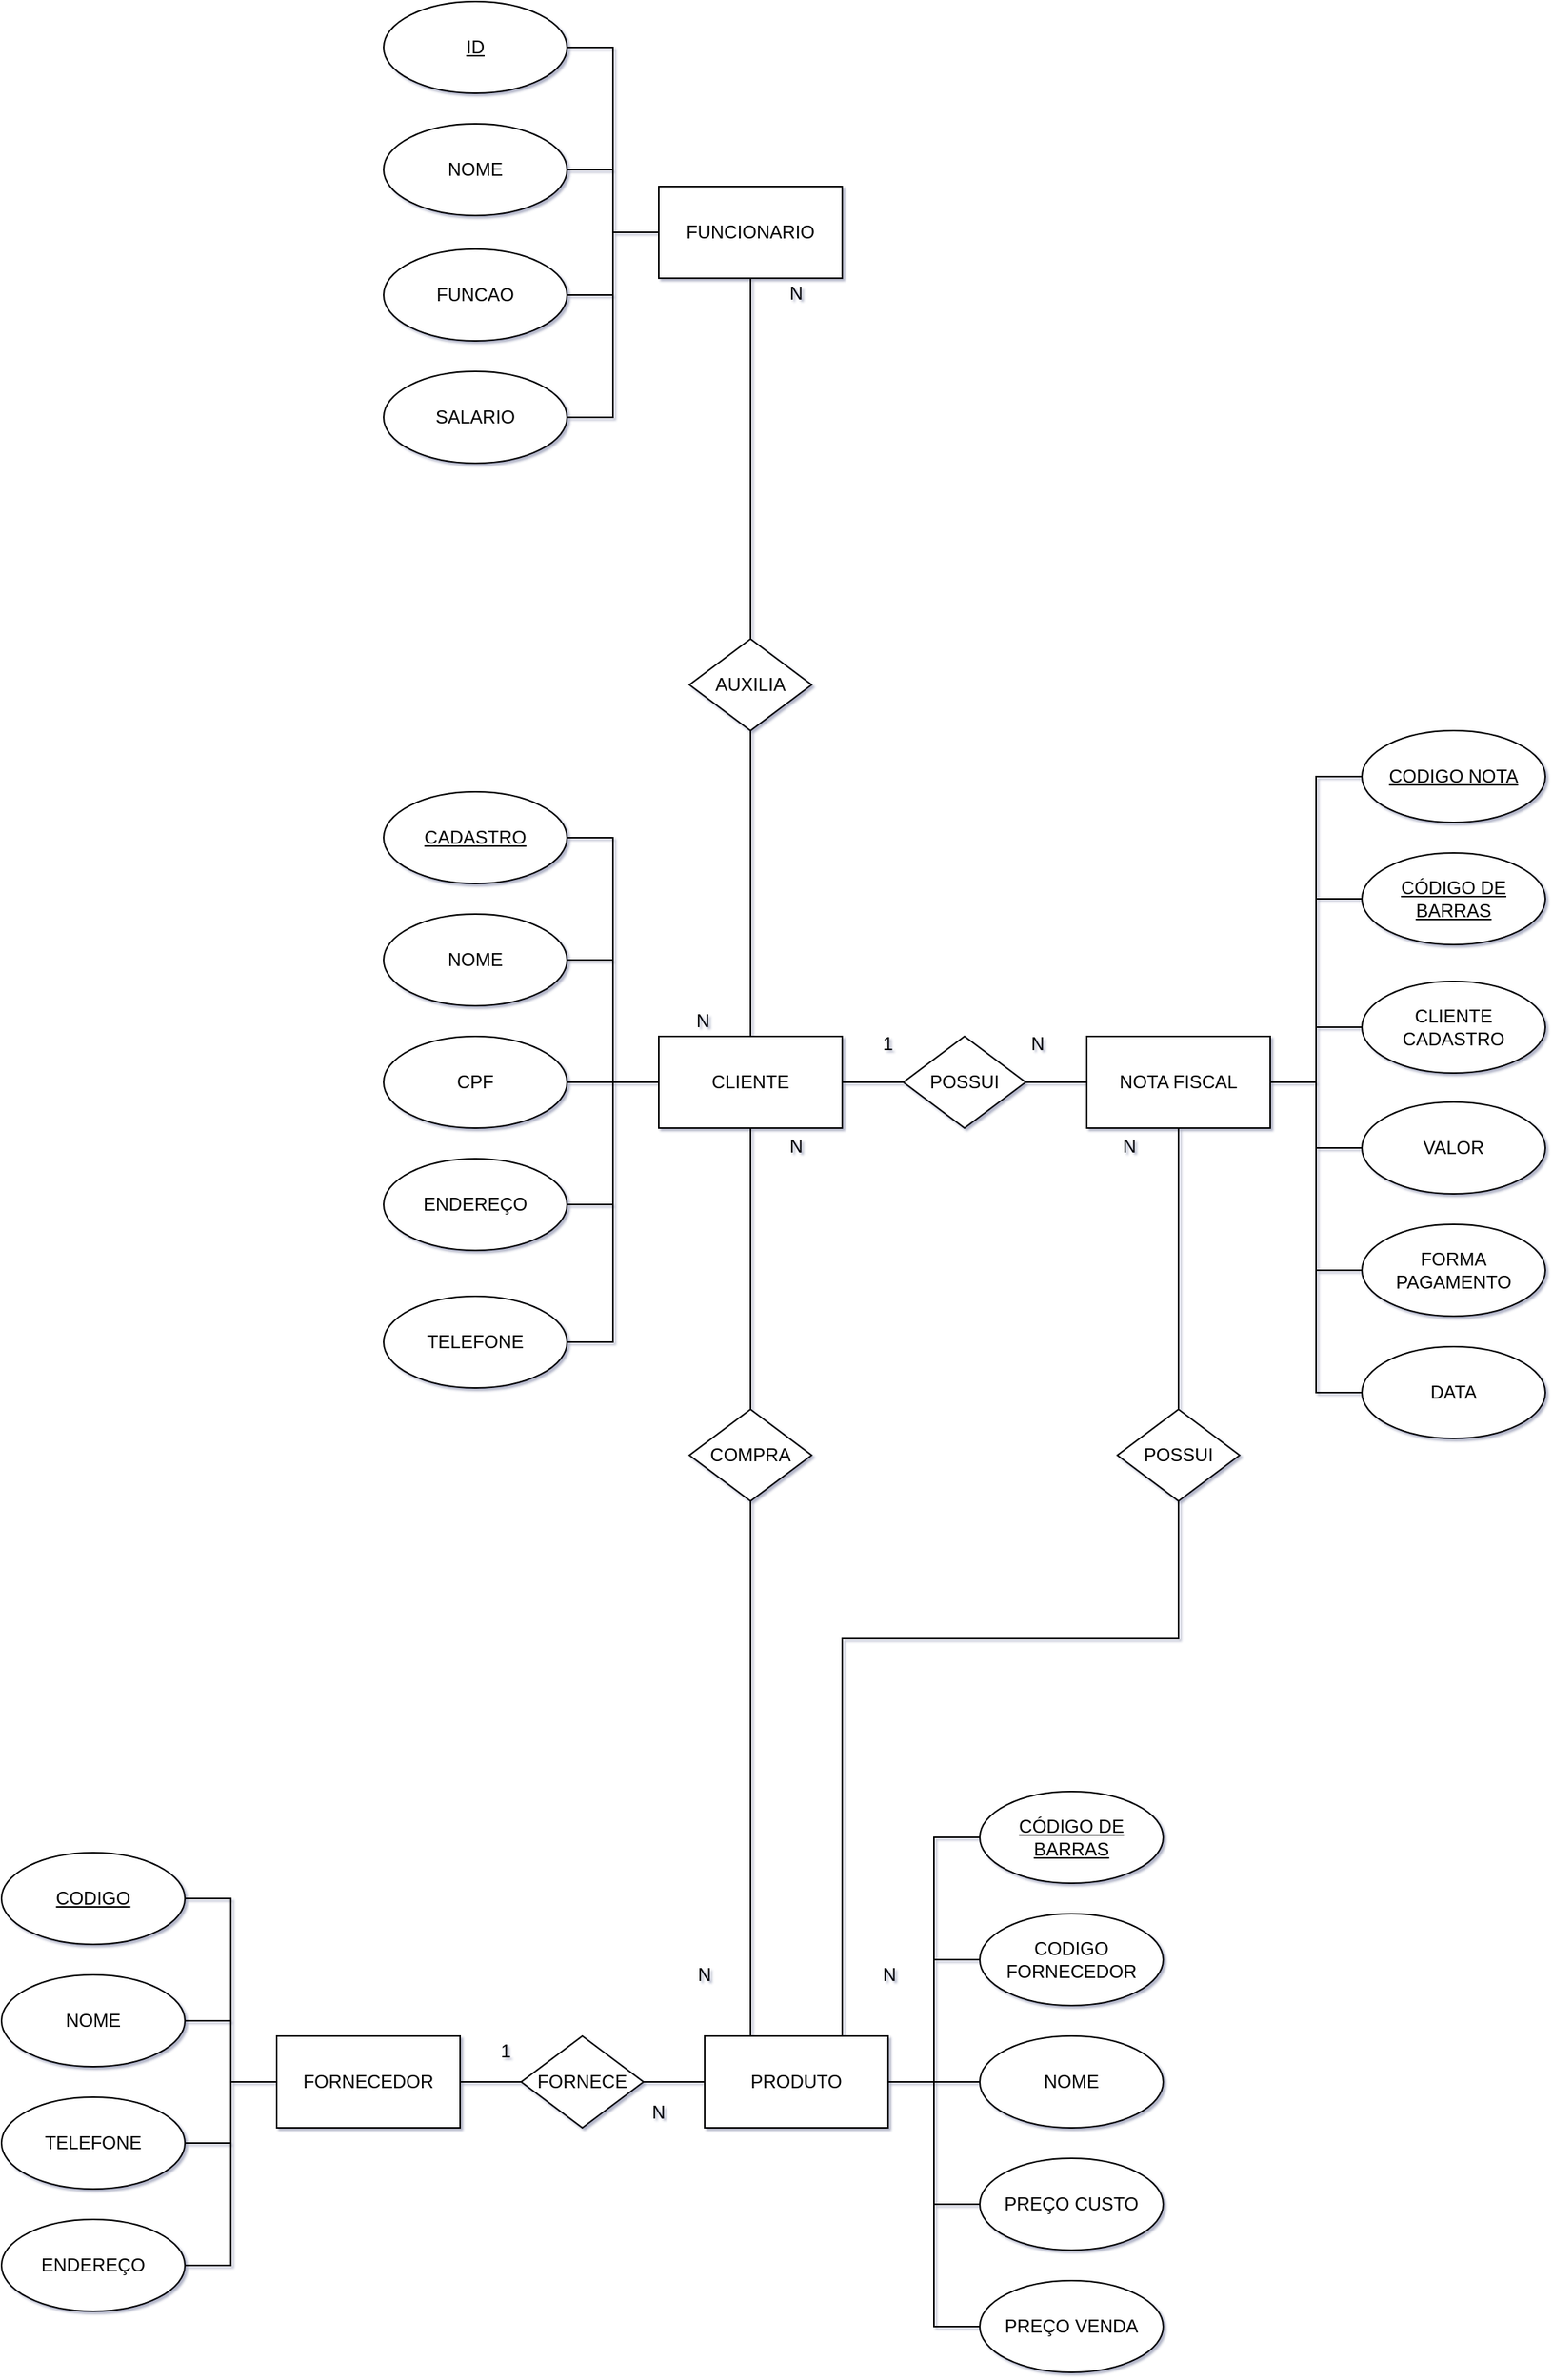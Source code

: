 <mxfile version="24.8.6">
  <diagram name="Página-1" id="gUZFFaJT5g_ATG_oWIYa">
    <mxGraphModel grid="1" page="0" gridSize="10" guides="1" tooltips="1" connect="1" arrows="1" fold="1" pageScale="1" pageWidth="1200" pageHeight="1600" background="#ffffff" math="0" shadow="1">
      <root>
        <mxCell id="0" />
        <mxCell id="1" parent="0" />
        <mxCell id="4R4Mdi_2hN0o20yMqo0G-1" value="CLIENTE" style="rounded=0;whiteSpace=wrap;html=1;" vertex="1" parent="1">
          <mxGeometry x="7" y="-494" width="120" height="60" as="geometry" />
        </mxCell>
        <mxCell id="4R4Mdi_2hN0o20yMqo0G-2" value="POSSUI" style="rhombus;whiteSpace=wrap;html=1;" vertex="1" parent="1">
          <mxGeometry x="167" y="-494" width="80" height="60" as="geometry" />
        </mxCell>
        <mxCell id="4R4Mdi_2hN0o20yMqo0G-3" value="NOTA FISCAL" style="rounded=0;whiteSpace=wrap;html=1;" vertex="1" parent="1">
          <mxGeometry x="287" y="-494" width="120" height="60" as="geometry" />
        </mxCell>
        <mxCell id="4R4Mdi_2hN0o20yMqo0G-4" value="FUNCIONARIO" style="rounded=0;whiteSpace=wrap;html=1;" vertex="1" parent="1">
          <mxGeometry x="7" y="-1050" width="120" height="60" as="geometry" />
        </mxCell>
        <mxCell id="4R4Mdi_2hN0o20yMqo0G-7" value="PRODUTO" style="rounded=0;whiteSpace=wrap;html=1;" vertex="1" parent="1">
          <mxGeometry x="37" y="160" width="120" height="60" as="geometry" />
        </mxCell>
        <mxCell id="4R4Mdi_2hN0o20yMqo0G-8" value="FORNECEDOR" style="rounded=0;whiteSpace=wrap;html=1;" vertex="1" parent="1">
          <mxGeometry x="-243" y="160" width="120" height="60" as="geometry" />
        </mxCell>
        <mxCell id="4R4Mdi_2hN0o20yMqo0G-9" value="FORNECE" style="rhombus;whiteSpace=wrap;html=1;" vertex="1" parent="1">
          <mxGeometry x="-83" y="160" width="80" height="60" as="geometry" />
        </mxCell>
        <mxCell id="4R4Mdi_2hN0o20yMqo0G-10" value="" style="endArrow=none;html=1;rounded=0;exitX=1;exitY=0.5;exitDx=0;exitDy=0;" edge="1" parent="1" source="4R4Mdi_2hN0o20yMqo0G-1" target="4R4Mdi_2hN0o20yMqo0G-2">
          <mxGeometry width="50" height="50" relative="1" as="geometry">
            <mxPoint x="97" y="-274" as="sourcePoint" />
            <mxPoint x="147" y="-324" as="targetPoint" />
          </mxGeometry>
        </mxCell>
        <mxCell id="4R4Mdi_2hN0o20yMqo0G-11" value="" style="endArrow=none;html=1;rounded=0;exitX=1;exitY=0.5;exitDx=0;exitDy=0;entryX=0;entryY=0.5;entryDx=0;entryDy=0;" edge="1" parent="1" source="4R4Mdi_2hN0o20yMqo0G-2" target="4R4Mdi_2hN0o20yMqo0G-3">
          <mxGeometry width="50" height="50" relative="1" as="geometry">
            <mxPoint x="147" y="-454" as="sourcePoint" />
            <mxPoint x="187" y="-454" as="targetPoint" />
          </mxGeometry>
        </mxCell>
        <mxCell id="4R4Mdi_2hN0o20yMqo0G-12" value="COMPRA" style="rhombus;whiteSpace=wrap;html=1;" vertex="1" parent="1">
          <mxGeometry x="27" y="-250" width="80" height="60" as="geometry" />
        </mxCell>
        <mxCell id="4R4Mdi_2hN0o20yMqo0G-13" value="" style="endArrow=none;html=1;rounded=0;exitX=0.5;exitY=0;exitDx=0;exitDy=0;entryX=0.5;entryY=1;entryDx=0;entryDy=0;" edge="1" parent="1" source="4R4Mdi_2hN0o20yMqo0G-12" target="4R4Mdi_2hN0o20yMqo0G-1">
          <mxGeometry width="50" height="50" relative="1" as="geometry">
            <mxPoint x="107" y="-194" as="sourcePoint" />
            <mxPoint x="157" y="-244" as="targetPoint" />
          </mxGeometry>
        </mxCell>
        <mxCell id="4R4Mdi_2hN0o20yMqo0G-14" value="" style="endArrow=none;html=1;rounded=0;entryX=0.5;entryY=1;entryDx=0;entryDy=0;exitX=0.25;exitY=0;exitDx=0;exitDy=0;" edge="1" parent="1" source="4R4Mdi_2hN0o20yMqo0G-7" target="4R4Mdi_2hN0o20yMqo0G-12">
          <mxGeometry width="50" height="50" relative="1" as="geometry">
            <mxPoint x="137" y="170" as="sourcePoint" />
            <mxPoint x="187" y="120" as="targetPoint" />
          </mxGeometry>
        </mxCell>
        <mxCell id="4R4Mdi_2hN0o20yMqo0G-15" value="" style="endArrow=none;html=1;rounded=0;exitX=1;exitY=0.5;exitDx=0;exitDy=0;entryX=0;entryY=0.5;entryDx=0;entryDy=0;" edge="1" parent="1" source="4R4Mdi_2hN0o20yMqo0G-8" target="4R4Mdi_2hN0o20yMqo0G-9">
          <mxGeometry width="50" height="50" relative="1" as="geometry">
            <mxPoint x="17" y="180" as="sourcePoint" />
            <mxPoint x="67" y="130" as="targetPoint" />
          </mxGeometry>
        </mxCell>
        <mxCell id="4R4Mdi_2hN0o20yMqo0G-16" value="" style="endArrow=none;html=1;rounded=0;exitX=1;exitY=0.5;exitDx=0;exitDy=0;entryX=0;entryY=0.5;entryDx=0;entryDy=0;" edge="1" parent="1" source="4R4Mdi_2hN0o20yMqo0G-9" target="4R4Mdi_2hN0o20yMqo0G-7">
          <mxGeometry width="50" height="50" relative="1" as="geometry">
            <mxPoint x="27" y="190" as="sourcePoint" />
            <mxPoint x="77" y="140" as="targetPoint" />
          </mxGeometry>
        </mxCell>
        <mxCell id="4R4Mdi_2hN0o20yMqo0G-19" value="AUXILIA" style="rhombus;whiteSpace=wrap;html=1;" vertex="1" parent="1">
          <mxGeometry x="27" y="-754" width="80" height="60" as="geometry" />
        </mxCell>
        <mxCell id="4R4Mdi_2hN0o20yMqo0G-20" value="" style="endArrow=none;html=1;rounded=0;exitX=0.5;exitY=1;exitDx=0;exitDy=0;entryX=0.5;entryY=0;entryDx=0;entryDy=0;" edge="1" parent="1" source="4R4Mdi_2hN0o20yMqo0G-4" target="4R4Mdi_2hN0o20yMqo0G-19">
          <mxGeometry width="50" height="50" relative="1" as="geometry">
            <mxPoint x="197" y="-780" as="sourcePoint" />
            <mxPoint x="77" y="-540" as="targetPoint" />
          </mxGeometry>
        </mxCell>
        <mxCell id="4R4Mdi_2hN0o20yMqo0G-21" value="" style="endArrow=none;html=1;rounded=0;entryX=0.5;entryY=0;entryDx=0;entryDy=0;exitX=0.5;exitY=1;exitDx=0;exitDy=0;" edge="1" parent="1" source="4R4Mdi_2hN0o20yMqo0G-19" target="4R4Mdi_2hN0o20yMqo0G-1">
          <mxGeometry width="50" height="50" relative="1" as="geometry">
            <mxPoint x="164" y="-710" as="sourcePoint" />
            <mxPoint x="64" y="-750" as="targetPoint" />
          </mxGeometry>
        </mxCell>
        <mxCell id="4R4Mdi_2hN0o20yMqo0G-22" value="N" style="text;strokeColor=none;align=center;fillColor=none;html=1;verticalAlign=middle;whiteSpace=wrap;rounded=0;" vertex="1" parent="1">
          <mxGeometry x="67" y="-990" width="60" height="20" as="geometry" />
        </mxCell>
        <mxCell id="4R4Mdi_2hN0o20yMqo0G-23" value="N" style="text;strokeColor=none;align=center;fillColor=none;html=1;verticalAlign=middle;whiteSpace=wrap;rounded=0;" vertex="1" parent="1">
          <mxGeometry x="6" y="-514" width="60" height="20" as="geometry" />
        </mxCell>
        <mxCell id="4R4Mdi_2hN0o20yMqo0G-26" value="N" style="text;strokeColor=none;align=center;fillColor=none;html=1;verticalAlign=middle;whiteSpace=wrap;rounded=0;" vertex="1" parent="1">
          <mxGeometry x="225" y="-499" width="60" height="20" as="geometry" />
        </mxCell>
        <mxCell id="4R4Mdi_2hN0o20yMqo0G-27" value="1" style="text;strokeColor=none;align=center;fillColor=none;html=1;verticalAlign=middle;whiteSpace=wrap;rounded=0;" vertex="1" parent="1">
          <mxGeometry x="127" y="-499" width="60" height="20" as="geometry" />
        </mxCell>
        <mxCell id="4R4Mdi_2hN0o20yMqo0G-28" value="&lt;u&gt;CADASTRO&lt;/u&gt;" style="ellipse;whiteSpace=wrap;html=1;" vertex="1" parent="1">
          <mxGeometry x="-173" y="-654" width="120" height="60" as="geometry" />
        </mxCell>
        <mxCell id="4R4Mdi_2hN0o20yMqo0G-29" value="NOME" style="ellipse;whiteSpace=wrap;html=1;" vertex="1" parent="1">
          <mxGeometry x="-173" y="-574" width="120" height="60" as="geometry" />
        </mxCell>
        <mxCell id="4R4Mdi_2hN0o20yMqo0G-30" value="CPF" style="ellipse;whiteSpace=wrap;html=1;" vertex="1" parent="1">
          <mxGeometry x="-173" y="-494" width="120" height="60" as="geometry" />
        </mxCell>
        <mxCell id="4R4Mdi_2hN0o20yMqo0G-31" value="ENDEREÇO" style="ellipse;whiteSpace=wrap;html=1;" vertex="1" parent="1">
          <mxGeometry x="-173" y="-414" width="120" height="60" as="geometry" />
        </mxCell>
        <mxCell id="4R4Mdi_2hN0o20yMqo0G-32" value="" style="edgeStyle=entityRelationEdgeStyle;fontSize=12;html=1;endArrow=none;endFill=0;rounded=0;exitX=1;exitY=0.5;exitDx=0;exitDy=0;entryX=0;entryY=0.5;entryDx=0;entryDy=0;" edge="1" parent="1" source="4R4Mdi_2hN0o20yMqo0G-28" target="4R4Mdi_2hN0o20yMqo0G-1">
          <mxGeometry width="100" height="100" relative="1" as="geometry">
            <mxPoint x="177" y="-184" as="sourcePoint" />
            <mxPoint x="277" y="-284" as="targetPoint" />
          </mxGeometry>
        </mxCell>
        <mxCell id="4R4Mdi_2hN0o20yMqo0G-33" value="" style="edgeStyle=entityRelationEdgeStyle;fontSize=12;html=1;endArrow=none;endFill=0;rounded=0;exitX=1;exitY=0.5;exitDx=0;exitDy=0;entryX=0;entryY=0.5;entryDx=0;entryDy=0;" edge="1" parent="1" source="4R4Mdi_2hN0o20yMqo0G-29" target="4R4Mdi_2hN0o20yMqo0G-1">
          <mxGeometry width="100" height="100" relative="1" as="geometry">
            <mxPoint x="-43" y="-284" as="sourcePoint" />
            <mxPoint x="17" y="-324" as="targetPoint" />
          </mxGeometry>
        </mxCell>
        <mxCell id="4R4Mdi_2hN0o20yMqo0G-34" value="" style="edgeStyle=entityRelationEdgeStyle;fontSize=12;html=1;endArrow=none;endFill=0;rounded=0;exitX=1;exitY=0.5;exitDx=0;exitDy=0;entryX=0;entryY=0.5;entryDx=0;entryDy=0;" edge="1" parent="1" source="4R4Mdi_2hN0o20yMqo0G-30" target="4R4Mdi_2hN0o20yMqo0G-1">
          <mxGeometry width="100" height="100" relative="1" as="geometry">
            <mxPoint x="-33" y="-354" as="sourcePoint" />
            <mxPoint x="27" y="-394" as="targetPoint" />
          </mxGeometry>
        </mxCell>
        <mxCell id="4R4Mdi_2hN0o20yMqo0G-35" value="" style="edgeStyle=entityRelationEdgeStyle;fontSize=12;html=1;endArrow=none;endFill=0;rounded=0;exitX=1;exitY=0.5;exitDx=0;exitDy=0;entryX=0;entryY=0.5;entryDx=0;entryDy=0;" edge="1" parent="1" source="4R4Mdi_2hN0o20yMqo0G-31" target="4R4Mdi_2hN0o20yMqo0G-1">
          <mxGeometry width="100" height="100" relative="1" as="geometry">
            <mxPoint x="-23" y="-344" as="sourcePoint" />
            <mxPoint x="37" y="-384" as="targetPoint" />
          </mxGeometry>
        </mxCell>
        <mxCell id="4R4Mdi_2hN0o20yMqo0G-36" value="&lt;u&gt;CODIGO NOTA&lt;/u&gt;" style="ellipse;whiteSpace=wrap;html=1;" vertex="1" parent="1">
          <mxGeometry x="467" y="-694" width="120" height="60" as="geometry" />
        </mxCell>
        <mxCell id="4R4Mdi_2hN0o20yMqo0G-37" value="VALOR" style="ellipse;whiteSpace=wrap;html=1;" vertex="1" parent="1">
          <mxGeometry x="467" y="-451" width="120" height="60" as="geometry" />
        </mxCell>
        <mxCell id="4R4Mdi_2hN0o20yMqo0G-38" value="FORMA PAGAMENTO" style="ellipse;whiteSpace=wrap;html=1;" vertex="1" parent="1">
          <mxGeometry x="467" y="-371" width="120" height="60" as="geometry" />
        </mxCell>
        <mxCell id="4R4Mdi_2hN0o20yMqo0G-39" value="DATA" style="ellipse;whiteSpace=wrap;html=1;" vertex="1" parent="1">
          <mxGeometry x="467" y="-291" width="120" height="60" as="geometry" />
        </mxCell>
        <mxCell id="4R4Mdi_2hN0o20yMqo0G-40" value="CLIENTE CADASTRO" style="ellipse;whiteSpace=wrap;html=1;" vertex="1" parent="1">
          <mxGeometry x="467" y="-530" width="120" height="60" as="geometry" />
        </mxCell>
        <mxCell id="4R4Mdi_2hN0o20yMqo0G-41" value="&lt;u&gt;CÓDIGO DE BARRAS&lt;/u&gt;" style="ellipse;whiteSpace=wrap;html=1;fontStyle=4" vertex="1" parent="1">
          <mxGeometry x="467" y="-614" width="120" height="60" as="geometry" />
        </mxCell>
        <mxCell id="4R4Mdi_2hN0o20yMqo0G-43" value="" style="edgeStyle=entityRelationEdgeStyle;fontSize=12;html=1;endArrow=none;endFill=0;rounded=0;exitX=0;exitY=0.5;exitDx=0;exitDy=0;entryX=1;entryY=0.5;entryDx=0;entryDy=0;" edge="1" parent="1" source="4R4Mdi_2hN0o20yMqo0G-36" target="4R4Mdi_2hN0o20yMqo0G-3">
          <mxGeometry width="100" height="100" relative="1" as="geometry">
            <mxPoint x="-43" y="-44" as="sourcePoint" />
            <mxPoint x="17" y="-464" as="targetPoint" />
            <Array as="points">
              <mxPoint x="367" y="-264" />
            </Array>
          </mxGeometry>
        </mxCell>
        <mxCell id="4R4Mdi_2hN0o20yMqo0G-44" value="" style="edgeStyle=entityRelationEdgeStyle;fontSize=12;html=1;endArrow=none;endFill=0;rounded=0;exitX=0;exitY=0.5;exitDx=0;exitDy=0;entryX=1;entryY=0.5;entryDx=0;entryDy=0;" edge="1" parent="1" source="4R4Mdi_2hN0o20yMqo0G-37" target="4R4Mdi_2hN0o20yMqo0G-3">
          <mxGeometry width="100" height="100" relative="1" as="geometry">
            <mxPoint x="477" y="-364" as="sourcePoint" />
            <mxPoint x="417" y="-464" as="targetPoint" />
            <Array as="points">
              <mxPoint x="377" y="-254" />
            </Array>
          </mxGeometry>
        </mxCell>
        <mxCell id="4R4Mdi_2hN0o20yMqo0G-45" value="" style="edgeStyle=entityRelationEdgeStyle;fontSize=12;html=1;endArrow=none;endFill=0;rounded=0;exitX=0;exitY=0.5;exitDx=0;exitDy=0;entryX=1;entryY=0.5;entryDx=0;entryDy=0;" edge="1" parent="1" source="4R4Mdi_2hN0o20yMqo0G-38" target="4R4Mdi_2hN0o20yMqo0G-3">
          <mxGeometry width="100" height="100" relative="1" as="geometry">
            <mxPoint x="477" y="-284" as="sourcePoint" />
            <mxPoint x="417" y="-464" as="targetPoint" />
            <Array as="points">
              <mxPoint x="387" y="-244" />
            </Array>
          </mxGeometry>
        </mxCell>
        <mxCell id="4R4Mdi_2hN0o20yMqo0G-46" value="" style="edgeStyle=entityRelationEdgeStyle;fontSize=12;html=1;endArrow=none;endFill=0;rounded=0;exitX=0;exitY=0.5;exitDx=0;exitDy=0;entryX=1;entryY=0.5;entryDx=0;entryDy=0;" edge="1" parent="1" source="4R4Mdi_2hN0o20yMqo0G-39" target="4R4Mdi_2hN0o20yMqo0G-3">
          <mxGeometry width="100" height="100" relative="1" as="geometry">
            <mxPoint x="487" y="-274" as="sourcePoint" />
            <mxPoint x="427" y="-454" as="targetPoint" />
            <Array as="points">
              <mxPoint x="397" y="-234" />
            </Array>
          </mxGeometry>
        </mxCell>
        <mxCell id="4R4Mdi_2hN0o20yMqo0G-47" value="" style="edgeStyle=entityRelationEdgeStyle;fontSize=12;html=1;endArrow=none;endFill=0;rounded=0;entryX=1;entryY=0.5;entryDx=0;entryDy=0;" edge="1" parent="1" source="4R4Mdi_2hN0o20yMqo0G-40" target="4R4Mdi_2hN0o20yMqo0G-3">
          <mxGeometry width="100" height="100" relative="1" as="geometry">
            <mxPoint x="497" y="-264" as="sourcePoint" />
            <mxPoint x="437" y="-444" as="targetPoint" />
            <Array as="points">
              <mxPoint x="407" y="-224" />
            </Array>
          </mxGeometry>
        </mxCell>
        <mxCell id="4R4Mdi_2hN0o20yMqo0G-48" value="" style="edgeStyle=entityRelationEdgeStyle;fontSize=12;html=1;endArrow=none;endFill=0;rounded=0;exitX=0;exitY=0.5;exitDx=0;exitDy=0;entryX=1;entryY=0.5;entryDx=0;entryDy=0;" edge="1" parent="1" source="4R4Mdi_2hN0o20yMqo0G-41" target="4R4Mdi_2hN0o20yMqo0G-3">
          <mxGeometry width="100" height="100" relative="1" as="geometry">
            <mxPoint x="507" y="-254" as="sourcePoint" />
            <mxPoint x="447" y="-434" as="targetPoint" />
            <Array as="points">
              <mxPoint x="417" y="-214" />
            </Array>
          </mxGeometry>
        </mxCell>
        <mxCell id="4R4Mdi_2hN0o20yMqo0G-50" value="&lt;u&gt;ID&lt;/u&gt;" style="ellipse;whiteSpace=wrap;html=1;" vertex="1" parent="1">
          <mxGeometry x="-173" y="-1171" width="120" height="60" as="geometry" />
        </mxCell>
        <mxCell id="4R4Mdi_2hN0o20yMqo0G-51" value="NOME" style="ellipse;whiteSpace=wrap;html=1;" vertex="1" parent="1">
          <mxGeometry x="-173" y="-1091" width="120" height="60" as="geometry" />
        </mxCell>
        <mxCell id="4R4Mdi_2hN0o20yMqo0G-53" value="SALARIO" style="ellipse;whiteSpace=wrap;html=1;" vertex="1" parent="1">
          <mxGeometry x="-173" y="-929" width="120" height="60" as="geometry" />
        </mxCell>
        <mxCell id="4R4Mdi_2hN0o20yMqo0G-55" value="" style="edgeStyle=entityRelationEdgeStyle;fontSize=12;html=1;endArrow=none;endFill=0;rounded=0;exitX=1;exitY=0.5;exitDx=0;exitDy=0;entryX=0;entryY=0.5;entryDx=0;entryDy=0;" edge="1" parent="1" source="4R4Mdi_2hN0o20yMqo0G-50" target="4R4Mdi_2hN0o20yMqo0G-4">
          <mxGeometry width="100" height="100" relative="1" as="geometry">
            <mxPoint x="87" y="-880" as="sourcePoint" />
            <mxPoint x="187" y="-980" as="targetPoint" />
            <Array as="points">
              <mxPoint x="-33" y="-960" />
              <mxPoint x="-53" y="-960" />
            </Array>
          </mxGeometry>
        </mxCell>
        <mxCell id="4R4Mdi_2hN0o20yMqo0G-56" value="" style="edgeStyle=entityRelationEdgeStyle;fontSize=12;html=1;endArrow=none;endFill=0;rounded=0;exitX=1;exitY=0.5;exitDx=0;exitDy=0;entryX=0;entryY=0.5;entryDx=0;entryDy=0;" edge="1" parent="1" source="4R4Mdi_2hN0o20yMqo0G-51" target="4R4Mdi_2hN0o20yMqo0G-4">
          <mxGeometry width="100" height="100" relative="1" as="geometry">
            <mxPoint x="-63" y="-950" as="sourcePoint" />
            <mxPoint x="17" y="-1010" as="targetPoint" />
            <Array as="points">
              <mxPoint x="-23" y="-950" />
              <mxPoint x="-43" y="-950" />
            </Array>
          </mxGeometry>
        </mxCell>
        <mxCell id="4R4Mdi_2hN0o20yMqo0G-74" value="&lt;u&gt;CODIGO&lt;/u&gt;" style="ellipse;whiteSpace=wrap;html=1;" vertex="1" parent="1">
          <mxGeometry x="-423" y="40" width="120" height="60" as="geometry" />
        </mxCell>
        <mxCell id="4R4Mdi_2hN0o20yMqo0G-75" value="NOME" style="ellipse;whiteSpace=wrap;html=1;" vertex="1" parent="1">
          <mxGeometry x="-423" y="120" width="120" height="60" as="geometry" />
        </mxCell>
        <mxCell id="4R4Mdi_2hN0o20yMqo0G-76" value="TELEFONE" style="ellipse;whiteSpace=wrap;html=1;" vertex="1" parent="1">
          <mxGeometry x="-423" y="200" width="120" height="60" as="geometry" />
        </mxCell>
        <mxCell id="4R4Mdi_2hN0o20yMqo0G-77" value="ENDEREÇO" style="ellipse;whiteSpace=wrap;html=1;" vertex="1" parent="1">
          <mxGeometry x="-423" y="280" width="120" height="60" as="geometry" />
        </mxCell>
        <mxCell id="4R4Mdi_2hN0o20yMqo0G-78" value="" style="edgeStyle=entityRelationEdgeStyle;fontSize=12;html=1;endArrow=none;endFill=0;rounded=0;exitX=1;exitY=0.5;exitDx=0;exitDy=0;entryX=0;entryY=0.5;entryDx=0;entryDy=0;" edge="1" parent="1" source="4R4Mdi_2hN0o20yMqo0G-74" target="4R4Mdi_2hN0o20yMqo0G-8">
          <mxGeometry width="100" height="100" relative="1" as="geometry">
            <mxPoint x="-183" y="40" as="sourcePoint" />
            <mxPoint x="-123" y="-40" as="targetPoint" />
            <Array as="points">
              <mxPoint x="-183" y="60" />
            </Array>
          </mxGeometry>
        </mxCell>
        <mxCell id="4R4Mdi_2hN0o20yMqo0G-79" value="" style="edgeStyle=entityRelationEdgeStyle;fontSize=12;html=1;endArrow=none;endFill=0;rounded=0;exitX=1;exitY=0.5;exitDx=0;exitDy=0;entryX=0;entryY=0.5;entryDx=0;entryDy=0;" edge="1" parent="1" source="4R4Mdi_2hN0o20yMqo0G-75" target="4R4Mdi_2hN0o20yMqo0G-8">
          <mxGeometry width="100" height="100" relative="1" as="geometry">
            <mxPoint x="-293" y="300" as="sourcePoint" />
            <mxPoint x="-243" y="190" as="targetPoint" />
            <Array as="points">
              <mxPoint x="-173" y="70" />
            </Array>
          </mxGeometry>
        </mxCell>
        <mxCell id="4R4Mdi_2hN0o20yMqo0G-80" value="" style="edgeStyle=entityRelationEdgeStyle;fontSize=12;html=1;endArrow=none;endFill=0;rounded=0;exitX=1;exitY=0.5;exitDx=0;exitDy=0;entryX=0;entryY=0.5;entryDx=0;entryDy=0;" edge="1" parent="1" source="4R4Mdi_2hN0o20yMqo0G-76" target="4R4Mdi_2hN0o20yMqo0G-8">
          <mxGeometry width="100" height="100" relative="1" as="geometry">
            <mxPoint x="-283" y="310" as="sourcePoint" />
            <mxPoint x="-223" y="210" as="targetPoint" />
            <Array as="points">
              <mxPoint x="-163" y="80" />
            </Array>
          </mxGeometry>
        </mxCell>
        <mxCell id="4R4Mdi_2hN0o20yMqo0G-81" value="" style="edgeStyle=entityRelationEdgeStyle;fontSize=12;html=1;endArrow=none;endFill=0;rounded=0;exitX=1;exitY=0.5;exitDx=0;exitDy=0;entryX=0;entryY=0.5;entryDx=0;entryDy=0;" edge="1" parent="1" source="4R4Mdi_2hN0o20yMqo0G-77" target="4R4Mdi_2hN0o20yMqo0G-8">
          <mxGeometry width="100" height="100" relative="1" as="geometry">
            <mxPoint x="-273" y="320" as="sourcePoint" />
            <mxPoint x="-213" y="220" as="targetPoint" />
            <Array as="points">
              <mxPoint x="-153" y="90" />
            </Array>
          </mxGeometry>
        </mxCell>
        <mxCell id="4R4Mdi_2hN0o20yMqo0G-82" value="&lt;u&gt;CÓDIGO DE BARRAS&lt;/u&gt;" style="ellipse;whiteSpace=wrap;html=1;" vertex="1" parent="1">
          <mxGeometry x="217" width="120" height="60" as="geometry" />
        </mxCell>
        <mxCell id="4R4Mdi_2hN0o20yMqo0G-83" value="NOME" style="ellipse;whiteSpace=wrap;html=1;" vertex="1" parent="1">
          <mxGeometry x="217" y="160" width="120" height="60" as="geometry" />
        </mxCell>
        <mxCell id="4R4Mdi_2hN0o20yMqo0G-86" value="CODIGO FORNECEDOR" style="ellipse;whiteSpace=wrap;html=1;" vertex="1" parent="1">
          <mxGeometry x="217" y="80" width="120" height="60" as="geometry" />
        </mxCell>
        <mxCell id="4R4Mdi_2hN0o20yMqo0G-88" value="PREÇO CUSTO" style="ellipse;whiteSpace=wrap;html=1;" vertex="1" parent="1">
          <mxGeometry x="217" y="240" width="120" height="60" as="geometry" />
        </mxCell>
        <mxCell id="4R4Mdi_2hN0o20yMqo0G-89" value="PREÇO VENDA" style="ellipse;whiteSpace=wrap;html=1;" vertex="1" parent="1">
          <mxGeometry x="217" y="320" width="120" height="60" as="geometry" />
        </mxCell>
        <mxCell id="4R4Mdi_2hN0o20yMqo0G-91" value="" style="edgeStyle=entityRelationEdgeStyle;fontSize=12;html=1;endArrow=none;endFill=0;rounded=0;exitX=0;exitY=0.5;exitDx=0;exitDy=0;entryX=1;entryY=0.5;entryDx=0;entryDy=0;" edge="1" parent="1" source="4R4Mdi_2hN0o20yMqo0G-82" target="4R4Mdi_2hN0o20yMqo0G-7">
          <mxGeometry width="100" height="100" relative="1" as="geometry">
            <mxPoint x="-293" y="540" as="sourcePoint" />
            <mxPoint x="-233" y="200" as="targetPoint" />
            <Array as="points">
              <mxPoint x="-143" y="100" />
            </Array>
          </mxGeometry>
        </mxCell>
        <mxCell id="4R4Mdi_2hN0o20yMqo0G-92" value="" style="edgeStyle=entityRelationEdgeStyle;fontSize=12;html=1;endArrow=none;endFill=0;rounded=0;exitX=0;exitY=0.5;exitDx=0;exitDy=0;entryX=1;entryY=0.5;entryDx=0;entryDy=0;" edge="1" parent="1" source="4R4Mdi_2hN0o20yMqo0G-83" target="4R4Mdi_2hN0o20yMqo0G-7">
          <mxGeometry width="100" height="100" relative="1" as="geometry">
            <mxPoint x="-13" y="300" as="sourcePoint" />
            <mxPoint x="47" y="200" as="targetPoint" />
            <Array as="points">
              <mxPoint x="-133" y="110" />
            </Array>
          </mxGeometry>
        </mxCell>
        <mxCell id="4R4Mdi_2hN0o20yMqo0G-95" value="" style="edgeStyle=entityRelationEdgeStyle;fontSize=12;html=1;endArrow=none;endFill=0;rounded=0;entryX=1;entryY=0.5;entryDx=0;entryDy=0;exitX=0;exitY=0.5;exitDx=0;exitDy=0;" edge="1" parent="1" source="4R4Mdi_2hN0o20yMqo0G-86" target="4R4Mdi_2hN0o20yMqo0G-7">
          <mxGeometry width="100" height="100" relative="1" as="geometry">
            <mxPoint x="107" y="640" as="sourcePoint" />
            <mxPoint x="77" y="230" as="targetPoint" />
            <Array as="points">
              <mxPoint x="-103" y="140" />
            </Array>
          </mxGeometry>
        </mxCell>
        <mxCell id="4R4Mdi_2hN0o20yMqo0G-97" value="" style="edgeStyle=entityRelationEdgeStyle;fontSize=12;html=1;endArrow=none;endFill=0;rounded=0;exitX=0;exitY=0.5;exitDx=0;exitDy=0;entryX=1;entryY=0.5;entryDx=0;entryDy=0;" edge="1" parent="1" source="4R4Mdi_2hN0o20yMqo0G-88" target="4R4Mdi_2hN0o20yMqo0G-7">
          <mxGeometry width="100" height="100" relative="1" as="geometry">
            <mxPoint x="47" y="690" as="sourcePoint" />
            <mxPoint x="107" y="590" as="targetPoint" />
            <Array as="points">
              <mxPoint x="-73" y="500" />
            </Array>
          </mxGeometry>
        </mxCell>
        <mxCell id="4R4Mdi_2hN0o20yMqo0G-98" value="" style="edgeStyle=entityRelationEdgeStyle;fontSize=12;html=1;endArrow=none;endFill=0;rounded=0;exitX=0;exitY=0.5;exitDx=0;exitDy=0;entryX=1;entryY=0.5;entryDx=0;entryDy=0;" edge="1" parent="1" source="4R4Mdi_2hN0o20yMqo0G-89" target="4R4Mdi_2hN0o20yMqo0G-7">
          <mxGeometry width="100" height="100" relative="1" as="geometry">
            <mxPoint x="47" y="360" as="sourcePoint" />
            <mxPoint x="107" y="260" as="targetPoint" />
            <Array as="points">
              <mxPoint x="-73" y="170" />
            </Array>
          </mxGeometry>
        </mxCell>
        <mxCell id="4R4Mdi_2hN0o20yMqo0G-100" value="N" style="text;strokeColor=none;align=center;fillColor=none;html=1;verticalAlign=middle;whiteSpace=wrap;rounded=0;" vertex="1" parent="1">
          <mxGeometry x="67" y="-432" width="60" height="20" as="geometry" />
        </mxCell>
        <mxCell id="4R4Mdi_2hN0o20yMqo0G-101" value="N" style="text;strokeColor=none;align=center;fillColor=none;html=1;verticalAlign=middle;whiteSpace=wrap;rounded=0;" vertex="1" parent="1">
          <mxGeometry x="7" y="110" width="60" height="20" as="geometry" />
        </mxCell>
        <mxCell id="4R4Mdi_2hN0o20yMqo0G-102" value="1" style="text;strokeColor=none;align=center;fillColor=none;html=1;verticalAlign=middle;whiteSpace=wrap;rounded=0;" vertex="1" parent="1">
          <mxGeometry x="-123" y="160" width="60" height="20" as="geometry" />
        </mxCell>
        <mxCell id="4R4Mdi_2hN0o20yMqo0G-103" value="N" style="text;strokeColor=none;align=center;fillColor=none;html=1;verticalAlign=middle;whiteSpace=wrap;rounded=0;" vertex="1" parent="1">
          <mxGeometry x="-23" y="200" width="60" height="20" as="geometry" />
        </mxCell>
        <mxCell id="AqE0i_m75wlO4rZv4dT3-6" value="FUNCAO" style="ellipse;whiteSpace=wrap;html=1;" vertex="1" parent="1">
          <mxGeometry x="-173" y="-1009" width="120" height="60" as="geometry" />
        </mxCell>
        <mxCell id="jfpWintaNmJxje835ac2-5" value="TELEFONE" style="ellipse;whiteSpace=wrap;html=1;" vertex="1" parent="1">
          <mxGeometry x="-173" y="-324" width="120" height="60" as="geometry" />
        </mxCell>
        <mxCell id="jfpWintaNmJxje835ac2-7" value="" style="edgeStyle=entityRelationEdgeStyle;fontSize=12;html=1;endArrow=none;endFill=0;rounded=0;exitX=1;exitY=0.5;exitDx=0;exitDy=0;entryX=0;entryY=0.5;entryDx=0;entryDy=0;" edge="1" parent="1" source="jfpWintaNmJxje835ac2-5" target="4R4Mdi_2hN0o20yMqo0G-1">
          <mxGeometry width="100" height="100" relative="1" as="geometry">
            <mxPoint x="-43" y="-134" as="sourcePoint" />
            <mxPoint x="17" y="-454" as="targetPoint" />
          </mxGeometry>
        </mxCell>
        <mxCell id="jfpWintaNmJxje835ac2-9" style="edgeStyle=orthogonalEdgeStyle;rounded=0;orthogonalLoop=1;jettySize=auto;html=1;exitX=0.5;exitY=0;exitDx=0;exitDy=0;entryX=0.5;entryY=1;entryDx=0;entryDy=0;endArrow=none;endFill=0;" edge="1" parent="1" source="jfpWintaNmJxje835ac2-8" target="4R4Mdi_2hN0o20yMqo0G-3">
          <mxGeometry relative="1" as="geometry" />
        </mxCell>
        <mxCell id="jfpWintaNmJxje835ac2-10" style="edgeStyle=orthogonalEdgeStyle;rounded=0;orthogonalLoop=1;jettySize=auto;html=1;exitX=0.5;exitY=1;exitDx=0;exitDy=0;endArrow=none;endFill=0;entryX=0.75;entryY=0;entryDx=0;entryDy=0;" edge="1" parent="1" source="jfpWintaNmJxje835ac2-8" target="4R4Mdi_2hN0o20yMqo0G-7">
          <mxGeometry relative="1" as="geometry">
            <mxPoint x="110" y="130" as="targetPoint" />
            <Array as="points">
              <mxPoint x="347" y="-100" />
              <mxPoint x="127" y="-100" />
            </Array>
          </mxGeometry>
        </mxCell>
        <mxCell id="jfpWintaNmJxje835ac2-8" value="POSSUI" style="rhombus;whiteSpace=wrap;html=1;" vertex="1" parent="1">
          <mxGeometry x="307" y="-250" width="80" height="60" as="geometry" />
        </mxCell>
        <mxCell id="jfpWintaNmJxje835ac2-11" value="N" style="text;strokeColor=none;align=center;fillColor=none;html=1;verticalAlign=middle;whiteSpace=wrap;rounded=0;" vertex="1" parent="1">
          <mxGeometry x="285" y="-432" width="60" height="20" as="geometry" />
        </mxCell>
        <mxCell id="jfpWintaNmJxje835ac2-12" value="N" style="text;strokeColor=none;align=center;fillColor=none;html=1;verticalAlign=middle;whiteSpace=wrap;rounded=0;" vertex="1" parent="1">
          <mxGeometry x="128" y="110" width="60" height="20" as="geometry" />
        </mxCell>
        <mxCell id="C-YwKPWREfDeasrHixAB-2" value="" style="edgeStyle=entityRelationEdgeStyle;fontSize=12;html=1;endArrow=none;endFill=0;rounded=0;exitX=1;exitY=0.5;exitDx=0;exitDy=0;entryX=0;entryY=0.5;entryDx=0;entryDy=0;" edge="1" parent="1" source="AqE0i_m75wlO4rZv4dT3-6" target="4R4Mdi_2hN0o20yMqo0G-4">
          <mxGeometry width="100" height="100" relative="1" as="geometry">
            <mxPoint x="-43" y="-910" as="sourcePoint" />
            <mxPoint x="17" y="-1010" as="targetPoint" />
            <Array as="points">
              <mxPoint x="-23" y="-950" />
              <mxPoint x="-43" y="-950" />
            </Array>
          </mxGeometry>
        </mxCell>
        <mxCell id="C-YwKPWREfDeasrHixAB-3" value="" style="edgeStyle=entityRelationEdgeStyle;fontSize=12;html=1;endArrow=none;endFill=0;rounded=0;exitX=1;exitY=0.5;exitDx=0;exitDy=0;entryX=0;entryY=0.5;entryDx=0;entryDy=0;" edge="1" parent="1" source="4R4Mdi_2hN0o20yMqo0G-53" target="4R4Mdi_2hN0o20yMqo0G-4">
          <mxGeometry width="100" height="100" relative="1" as="geometry">
            <mxPoint x="-43" y="-668" as="sourcePoint" />
            <mxPoint x="17" y="-1010" as="targetPoint" />
            <Array as="points">
              <mxPoint x="-13" y="-940" />
              <mxPoint x="-33" y="-940" />
            </Array>
          </mxGeometry>
        </mxCell>
      </root>
    </mxGraphModel>
  </diagram>
</mxfile>
